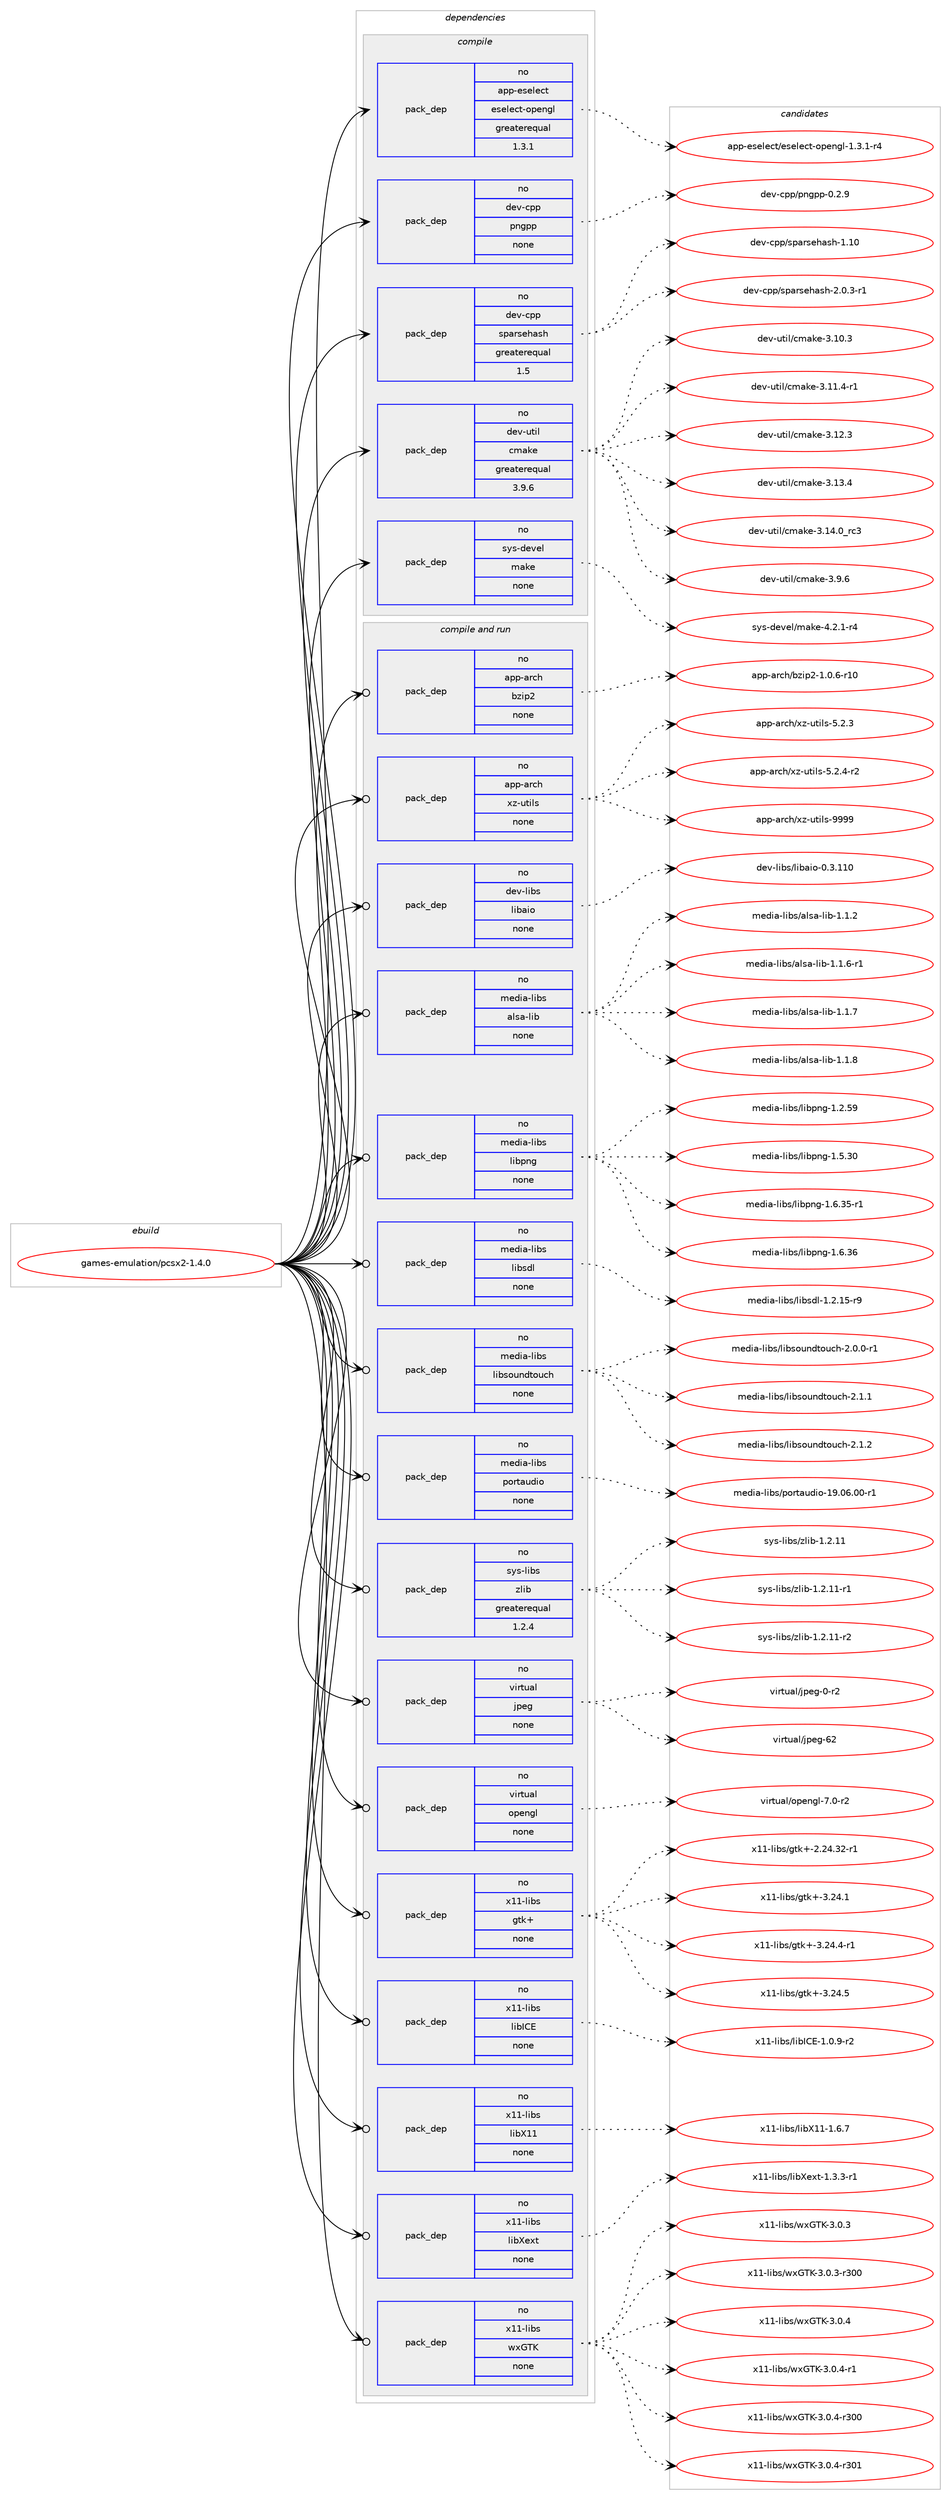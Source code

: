 digraph prolog {

# *************
# Graph options
# *************

newrank=true;
concentrate=true;
compound=true;
graph [rankdir=LR,fontname=Helvetica,fontsize=10,ranksep=1.5];#, ranksep=2.5, nodesep=0.2];
edge  [arrowhead=vee];
node  [fontname=Helvetica,fontsize=10];

# **********
# The ebuild
# **********

subgraph cluster_leftcol {
color=gray;
rank=same;
label=<<i>ebuild</i>>;
id [label="games-emulation/pcsx2-1.4.0", color=red, width=4, href="../games-emulation/pcsx2-1.4.0.svg"];
}

# ****************
# The dependencies
# ****************

subgraph cluster_midcol {
color=gray;
label=<<i>dependencies</i>>;
subgraph cluster_compile {
fillcolor="#eeeeee";
style=filled;
label=<<i>compile</i>>;
subgraph pack1105957 {
dependency1556134 [label=<<TABLE BORDER="0" CELLBORDER="1" CELLSPACING="0" CELLPADDING="4" WIDTH="220"><TR><TD ROWSPAN="6" CELLPADDING="30">pack_dep</TD></TR><TR><TD WIDTH="110">no</TD></TR><TR><TD>app-eselect</TD></TR><TR><TD>eselect-opengl</TD></TR><TR><TD>greaterequal</TD></TR><TR><TD>1.3.1</TD></TR></TABLE>>, shape=none, color=blue];
}
id:e -> dependency1556134:w [weight=20,style="solid",arrowhead="vee"];
subgraph pack1105958 {
dependency1556135 [label=<<TABLE BORDER="0" CELLBORDER="1" CELLSPACING="0" CELLPADDING="4" WIDTH="220"><TR><TD ROWSPAN="6" CELLPADDING="30">pack_dep</TD></TR><TR><TD WIDTH="110">no</TD></TR><TR><TD>dev-cpp</TD></TR><TR><TD>pngpp</TD></TR><TR><TD>none</TD></TR><TR><TD></TD></TR></TABLE>>, shape=none, color=blue];
}
id:e -> dependency1556135:w [weight=20,style="solid",arrowhead="vee"];
subgraph pack1105959 {
dependency1556136 [label=<<TABLE BORDER="0" CELLBORDER="1" CELLSPACING="0" CELLPADDING="4" WIDTH="220"><TR><TD ROWSPAN="6" CELLPADDING="30">pack_dep</TD></TR><TR><TD WIDTH="110">no</TD></TR><TR><TD>dev-cpp</TD></TR><TR><TD>sparsehash</TD></TR><TR><TD>greaterequal</TD></TR><TR><TD>1.5</TD></TR></TABLE>>, shape=none, color=blue];
}
id:e -> dependency1556136:w [weight=20,style="solid",arrowhead="vee"];
subgraph pack1105960 {
dependency1556137 [label=<<TABLE BORDER="0" CELLBORDER="1" CELLSPACING="0" CELLPADDING="4" WIDTH="220"><TR><TD ROWSPAN="6" CELLPADDING="30">pack_dep</TD></TR><TR><TD WIDTH="110">no</TD></TR><TR><TD>dev-util</TD></TR><TR><TD>cmake</TD></TR><TR><TD>greaterequal</TD></TR><TR><TD>3.9.6</TD></TR></TABLE>>, shape=none, color=blue];
}
id:e -> dependency1556137:w [weight=20,style="solid",arrowhead="vee"];
subgraph pack1105961 {
dependency1556138 [label=<<TABLE BORDER="0" CELLBORDER="1" CELLSPACING="0" CELLPADDING="4" WIDTH="220"><TR><TD ROWSPAN="6" CELLPADDING="30">pack_dep</TD></TR><TR><TD WIDTH="110">no</TD></TR><TR><TD>sys-devel</TD></TR><TR><TD>make</TD></TR><TR><TD>none</TD></TR><TR><TD></TD></TR></TABLE>>, shape=none, color=blue];
}
id:e -> dependency1556138:w [weight=20,style="solid",arrowhead="vee"];
}
subgraph cluster_compileandrun {
fillcolor="#eeeeee";
style=filled;
label=<<i>compile and run</i>>;
subgraph pack1105962 {
dependency1556139 [label=<<TABLE BORDER="0" CELLBORDER="1" CELLSPACING="0" CELLPADDING="4" WIDTH="220"><TR><TD ROWSPAN="6" CELLPADDING="30">pack_dep</TD></TR><TR><TD WIDTH="110">no</TD></TR><TR><TD>app-arch</TD></TR><TR><TD>bzip2</TD></TR><TR><TD>none</TD></TR><TR><TD></TD></TR></TABLE>>, shape=none, color=blue];
}
id:e -> dependency1556139:w [weight=20,style="solid",arrowhead="odotvee"];
subgraph pack1105963 {
dependency1556140 [label=<<TABLE BORDER="0" CELLBORDER="1" CELLSPACING="0" CELLPADDING="4" WIDTH="220"><TR><TD ROWSPAN="6" CELLPADDING="30">pack_dep</TD></TR><TR><TD WIDTH="110">no</TD></TR><TR><TD>app-arch</TD></TR><TR><TD>xz-utils</TD></TR><TR><TD>none</TD></TR><TR><TD></TD></TR></TABLE>>, shape=none, color=blue];
}
id:e -> dependency1556140:w [weight=20,style="solid",arrowhead="odotvee"];
subgraph pack1105964 {
dependency1556141 [label=<<TABLE BORDER="0" CELLBORDER="1" CELLSPACING="0" CELLPADDING="4" WIDTH="220"><TR><TD ROWSPAN="6" CELLPADDING="30">pack_dep</TD></TR><TR><TD WIDTH="110">no</TD></TR><TR><TD>dev-libs</TD></TR><TR><TD>libaio</TD></TR><TR><TD>none</TD></TR><TR><TD></TD></TR></TABLE>>, shape=none, color=blue];
}
id:e -> dependency1556141:w [weight=20,style="solid",arrowhead="odotvee"];
subgraph pack1105965 {
dependency1556142 [label=<<TABLE BORDER="0" CELLBORDER="1" CELLSPACING="0" CELLPADDING="4" WIDTH="220"><TR><TD ROWSPAN="6" CELLPADDING="30">pack_dep</TD></TR><TR><TD WIDTH="110">no</TD></TR><TR><TD>media-libs</TD></TR><TR><TD>alsa-lib</TD></TR><TR><TD>none</TD></TR><TR><TD></TD></TR></TABLE>>, shape=none, color=blue];
}
id:e -> dependency1556142:w [weight=20,style="solid",arrowhead="odotvee"];
subgraph pack1105966 {
dependency1556143 [label=<<TABLE BORDER="0" CELLBORDER="1" CELLSPACING="0" CELLPADDING="4" WIDTH="220"><TR><TD ROWSPAN="6" CELLPADDING="30">pack_dep</TD></TR><TR><TD WIDTH="110">no</TD></TR><TR><TD>media-libs</TD></TR><TR><TD>libpng</TD></TR><TR><TD>none</TD></TR><TR><TD></TD></TR></TABLE>>, shape=none, color=blue];
}
id:e -> dependency1556143:w [weight=20,style="solid",arrowhead="odotvee"];
subgraph pack1105967 {
dependency1556144 [label=<<TABLE BORDER="0" CELLBORDER="1" CELLSPACING="0" CELLPADDING="4" WIDTH="220"><TR><TD ROWSPAN="6" CELLPADDING="30">pack_dep</TD></TR><TR><TD WIDTH="110">no</TD></TR><TR><TD>media-libs</TD></TR><TR><TD>libsdl</TD></TR><TR><TD>none</TD></TR><TR><TD></TD></TR></TABLE>>, shape=none, color=blue];
}
id:e -> dependency1556144:w [weight=20,style="solid",arrowhead="odotvee"];
subgraph pack1105968 {
dependency1556145 [label=<<TABLE BORDER="0" CELLBORDER="1" CELLSPACING="0" CELLPADDING="4" WIDTH="220"><TR><TD ROWSPAN="6" CELLPADDING="30">pack_dep</TD></TR><TR><TD WIDTH="110">no</TD></TR><TR><TD>media-libs</TD></TR><TR><TD>libsoundtouch</TD></TR><TR><TD>none</TD></TR><TR><TD></TD></TR></TABLE>>, shape=none, color=blue];
}
id:e -> dependency1556145:w [weight=20,style="solid",arrowhead="odotvee"];
subgraph pack1105969 {
dependency1556146 [label=<<TABLE BORDER="0" CELLBORDER="1" CELLSPACING="0" CELLPADDING="4" WIDTH="220"><TR><TD ROWSPAN="6" CELLPADDING="30">pack_dep</TD></TR><TR><TD WIDTH="110">no</TD></TR><TR><TD>media-libs</TD></TR><TR><TD>portaudio</TD></TR><TR><TD>none</TD></TR><TR><TD></TD></TR></TABLE>>, shape=none, color=blue];
}
id:e -> dependency1556146:w [weight=20,style="solid",arrowhead="odotvee"];
subgraph pack1105970 {
dependency1556147 [label=<<TABLE BORDER="0" CELLBORDER="1" CELLSPACING="0" CELLPADDING="4" WIDTH="220"><TR><TD ROWSPAN="6" CELLPADDING="30">pack_dep</TD></TR><TR><TD WIDTH="110">no</TD></TR><TR><TD>sys-libs</TD></TR><TR><TD>zlib</TD></TR><TR><TD>greaterequal</TD></TR><TR><TD>1.2.4</TD></TR></TABLE>>, shape=none, color=blue];
}
id:e -> dependency1556147:w [weight=20,style="solid",arrowhead="odotvee"];
subgraph pack1105971 {
dependency1556148 [label=<<TABLE BORDER="0" CELLBORDER="1" CELLSPACING="0" CELLPADDING="4" WIDTH="220"><TR><TD ROWSPAN="6" CELLPADDING="30">pack_dep</TD></TR><TR><TD WIDTH="110">no</TD></TR><TR><TD>virtual</TD></TR><TR><TD>jpeg</TD></TR><TR><TD>none</TD></TR><TR><TD></TD></TR></TABLE>>, shape=none, color=blue];
}
id:e -> dependency1556148:w [weight=20,style="solid",arrowhead="odotvee"];
subgraph pack1105972 {
dependency1556149 [label=<<TABLE BORDER="0" CELLBORDER="1" CELLSPACING="0" CELLPADDING="4" WIDTH="220"><TR><TD ROWSPAN="6" CELLPADDING="30">pack_dep</TD></TR><TR><TD WIDTH="110">no</TD></TR><TR><TD>virtual</TD></TR><TR><TD>opengl</TD></TR><TR><TD>none</TD></TR><TR><TD></TD></TR></TABLE>>, shape=none, color=blue];
}
id:e -> dependency1556149:w [weight=20,style="solid",arrowhead="odotvee"];
subgraph pack1105973 {
dependency1556150 [label=<<TABLE BORDER="0" CELLBORDER="1" CELLSPACING="0" CELLPADDING="4" WIDTH="220"><TR><TD ROWSPAN="6" CELLPADDING="30">pack_dep</TD></TR><TR><TD WIDTH="110">no</TD></TR><TR><TD>x11-libs</TD></TR><TR><TD>gtk+</TD></TR><TR><TD>none</TD></TR><TR><TD></TD></TR></TABLE>>, shape=none, color=blue];
}
id:e -> dependency1556150:w [weight=20,style="solid",arrowhead="odotvee"];
subgraph pack1105974 {
dependency1556151 [label=<<TABLE BORDER="0" CELLBORDER="1" CELLSPACING="0" CELLPADDING="4" WIDTH="220"><TR><TD ROWSPAN="6" CELLPADDING="30">pack_dep</TD></TR><TR><TD WIDTH="110">no</TD></TR><TR><TD>x11-libs</TD></TR><TR><TD>libICE</TD></TR><TR><TD>none</TD></TR><TR><TD></TD></TR></TABLE>>, shape=none, color=blue];
}
id:e -> dependency1556151:w [weight=20,style="solid",arrowhead="odotvee"];
subgraph pack1105975 {
dependency1556152 [label=<<TABLE BORDER="0" CELLBORDER="1" CELLSPACING="0" CELLPADDING="4" WIDTH="220"><TR><TD ROWSPAN="6" CELLPADDING="30">pack_dep</TD></TR><TR><TD WIDTH="110">no</TD></TR><TR><TD>x11-libs</TD></TR><TR><TD>libX11</TD></TR><TR><TD>none</TD></TR><TR><TD></TD></TR></TABLE>>, shape=none, color=blue];
}
id:e -> dependency1556152:w [weight=20,style="solid",arrowhead="odotvee"];
subgraph pack1105976 {
dependency1556153 [label=<<TABLE BORDER="0" CELLBORDER="1" CELLSPACING="0" CELLPADDING="4" WIDTH="220"><TR><TD ROWSPAN="6" CELLPADDING="30">pack_dep</TD></TR><TR><TD WIDTH="110">no</TD></TR><TR><TD>x11-libs</TD></TR><TR><TD>libXext</TD></TR><TR><TD>none</TD></TR><TR><TD></TD></TR></TABLE>>, shape=none, color=blue];
}
id:e -> dependency1556153:w [weight=20,style="solid",arrowhead="odotvee"];
subgraph pack1105977 {
dependency1556154 [label=<<TABLE BORDER="0" CELLBORDER="1" CELLSPACING="0" CELLPADDING="4" WIDTH="220"><TR><TD ROWSPAN="6" CELLPADDING="30">pack_dep</TD></TR><TR><TD WIDTH="110">no</TD></TR><TR><TD>x11-libs</TD></TR><TR><TD>wxGTK</TD></TR><TR><TD>none</TD></TR><TR><TD></TD></TR></TABLE>>, shape=none, color=blue];
}
id:e -> dependency1556154:w [weight=20,style="solid",arrowhead="odotvee"];
}
subgraph cluster_run {
fillcolor="#eeeeee";
style=filled;
label=<<i>run</i>>;
}
}

# **************
# The candidates
# **************

subgraph cluster_choices {
rank=same;
color=gray;
label=<<i>candidates</i>>;

subgraph choice1105957 {
color=black;
nodesep=1;
choice9711211245101115101108101991164710111510110810199116451111121011101031084549465146494511452 [label="app-eselect/eselect-opengl-1.3.1-r4", color=red, width=4,href="../app-eselect/eselect-opengl-1.3.1-r4.svg"];
dependency1556134:e -> choice9711211245101115101108101991164710111510110810199116451111121011101031084549465146494511452:w [style=dotted,weight="100"];
}
subgraph choice1105958 {
color=black;
nodesep=1;
choice100101118459911211247112110103112112454846504657 [label="dev-cpp/pngpp-0.2.9", color=red, width=4,href="../dev-cpp/pngpp-0.2.9.svg"];
dependency1556135:e -> choice100101118459911211247112110103112112454846504657:w [style=dotted,weight="100"];
}
subgraph choice1105959 {
color=black;
nodesep=1;
choice10010111845991121124711511297114115101104971151044549464948 [label="dev-cpp/sparsehash-1.10", color=red, width=4,href="../dev-cpp/sparsehash-1.10.svg"];
choice10010111845991121124711511297114115101104971151044550464846514511449 [label="dev-cpp/sparsehash-2.0.3-r1", color=red, width=4,href="../dev-cpp/sparsehash-2.0.3-r1.svg"];
dependency1556136:e -> choice10010111845991121124711511297114115101104971151044549464948:w [style=dotted,weight="100"];
dependency1556136:e -> choice10010111845991121124711511297114115101104971151044550464846514511449:w [style=dotted,weight="100"];
}
subgraph choice1105960 {
color=black;
nodesep=1;
choice1001011184511711610510847991099710710145514649484651 [label="dev-util/cmake-3.10.3", color=red, width=4,href="../dev-util/cmake-3.10.3.svg"];
choice10010111845117116105108479910997107101455146494946524511449 [label="dev-util/cmake-3.11.4-r1", color=red, width=4,href="../dev-util/cmake-3.11.4-r1.svg"];
choice1001011184511711610510847991099710710145514649504651 [label="dev-util/cmake-3.12.3", color=red, width=4,href="../dev-util/cmake-3.12.3.svg"];
choice1001011184511711610510847991099710710145514649514652 [label="dev-util/cmake-3.13.4", color=red, width=4,href="../dev-util/cmake-3.13.4.svg"];
choice1001011184511711610510847991099710710145514649524648951149951 [label="dev-util/cmake-3.14.0_rc3", color=red, width=4,href="../dev-util/cmake-3.14.0_rc3.svg"];
choice10010111845117116105108479910997107101455146574654 [label="dev-util/cmake-3.9.6", color=red, width=4,href="../dev-util/cmake-3.9.6.svg"];
dependency1556137:e -> choice1001011184511711610510847991099710710145514649484651:w [style=dotted,weight="100"];
dependency1556137:e -> choice10010111845117116105108479910997107101455146494946524511449:w [style=dotted,weight="100"];
dependency1556137:e -> choice1001011184511711610510847991099710710145514649504651:w [style=dotted,weight="100"];
dependency1556137:e -> choice1001011184511711610510847991099710710145514649514652:w [style=dotted,weight="100"];
dependency1556137:e -> choice1001011184511711610510847991099710710145514649524648951149951:w [style=dotted,weight="100"];
dependency1556137:e -> choice10010111845117116105108479910997107101455146574654:w [style=dotted,weight="100"];
}
subgraph choice1105961 {
color=black;
nodesep=1;
choice1151211154510010111810110847109971071014552465046494511452 [label="sys-devel/make-4.2.1-r4", color=red, width=4,href="../sys-devel/make-4.2.1-r4.svg"];
dependency1556138:e -> choice1151211154510010111810110847109971071014552465046494511452:w [style=dotted,weight="100"];
}
subgraph choice1105962 {
color=black;
nodesep=1;
choice97112112459711499104479812210511250454946484654451144948 [label="app-arch/bzip2-1.0.6-r10", color=red, width=4,href="../app-arch/bzip2-1.0.6-r10.svg"];
dependency1556139:e -> choice97112112459711499104479812210511250454946484654451144948:w [style=dotted,weight="100"];
}
subgraph choice1105963 {
color=black;
nodesep=1;
choice971121124597114991044712012245117116105108115455346504651 [label="app-arch/xz-utils-5.2.3", color=red, width=4,href="../app-arch/xz-utils-5.2.3.svg"];
choice9711211245971149910447120122451171161051081154553465046524511450 [label="app-arch/xz-utils-5.2.4-r2", color=red, width=4,href="../app-arch/xz-utils-5.2.4-r2.svg"];
choice9711211245971149910447120122451171161051081154557575757 [label="app-arch/xz-utils-9999", color=red, width=4,href="../app-arch/xz-utils-9999.svg"];
dependency1556140:e -> choice971121124597114991044712012245117116105108115455346504651:w [style=dotted,weight="100"];
dependency1556140:e -> choice9711211245971149910447120122451171161051081154553465046524511450:w [style=dotted,weight="100"];
dependency1556140:e -> choice9711211245971149910447120122451171161051081154557575757:w [style=dotted,weight="100"];
}
subgraph choice1105964 {
color=black;
nodesep=1;
choice10010111845108105981154710810598971051114548465146494948 [label="dev-libs/libaio-0.3.110", color=red, width=4,href="../dev-libs/libaio-0.3.110.svg"];
dependency1556141:e -> choice10010111845108105981154710810598971051114548465146494948:w [style=dotted,weight="100"];
}
subgraph choice1105965 {
color=black;
nodesep=1;
choice1091011001059745108105981154797108115974510810598454946494650 [label="media-libs/alsa-lib-1.1.2", color=red, width=4,href="../media-libs/alsa-lib-1.1.2.svg"];
choice10910110010597451081059811547971081159745108105984549464946544511449 [label="media-libs/alsa-lib-1.1.6-r1", color=red, width=4,href="../media-libs/alsa-lib-1.1.6-r1.svg"];
choice1091011001059745108105981154797108115974510810598454946494655 [label="media-libs/alsa-lib-1.1.7", color=red, width=4,href="../media-libs/alsa-lib-1.1.7.svg"];
choice1091011001059745108105981154797108115974510810598454946494656 [label="media-libs/alsa-lib-1.1.8", color=red, width=4,href="../media-libs/alsa-lib-1.1.8.svg"];
dependency1556142:e -> choice1091011001059745108105981154797108115974510810598454946494650:w [style=dotted,weight="100"];
dependency1556142:e -> choice10910110010597451081059811547971081159745108105984549464946544511449:w [style=dotted,weight="100"];
dependency1556142:e -> choice1091011001059745108105981154797108115974510810598454946494655:w [style=dotted,weight="100"];
dependency1556142:e -> choice1091011001059745108105981154797108115974510810598454946494656:w [style=dotted,weight="100"];
}
subgraph choice1105966 {
color=black;
nodesep=1;
choice109101100105974510810598115471081059811211010345494650465357 [label="media-libs/libpng-1.2.59", color=red, width=4,href="../media-libs/libpng-1.2.59.svg"];
choice109101100105974510810598115471081059811211010345494653465148 [label="media-libs/libpng-1.5.30", color=red, width=4,href="../media-libs/libpng-1.5.30.svg"];
choice1091011001059745108105981154710810598112110103454946544651534511449 [label="media-libs/libpng-1.6.35-r1", color=red, width=4,href="../media-libs/libpng-1.6.35-r1.svg"];
choice109101100105974510810598115471081059811211010345494654465154 [label="media-libs/libpng-1.6.36", color=red, width=4,href="../media-libs/libpng-1.6.36.svg"];
dependency1556143:e -> choice109101100105974510810598115471081059811211010345494650465357:w [style=dotted,weight="100"];
dependency1556143:e -> choice109101100105974510810598115471081059811211010345494653465148:w [style=dotted,weight="100"];
dependency1556143:e -> choice1091011001059745108105981154710810598112110103454946544651534511449:w [style=dotted,weight="100"];
dependency1556143:e -> choice109101100105974510810598115471081059811211010345494654465154:w [style=dotted,weight="100"];
}
subgraph choice1105967 {
color=black;
nodesep=1;
choice1091011001059745108105981154710810598115100108454946504649534511457 [label="media-libs/libsdl-1.2.15-r9", color=red, width=4,href="../media-libs/libsdl-1.2.15-r9.svg"];
dependency1556144:e -> choice1091011001059745108105981154710810598115100108454946504649534511457:w [style=dotted,weight="100"];
}
subgraph choice1105968 {
color=black;
nodesep=1;
choice1091011001059745108105981154710810598115111117110100116111117991044550464846484511449 [label="media-libs/libsoundtouch-2.0.0-r1", color=red, width=4,href="../media-libs/libsoundtouch-2.0.0-r1.svg"];
choice109101100105974510810598115471081059811511111711010011611111799104455046494649 [label="media-libs/libsoundtouch-2.1.1", color=red, width=4,href="../media-libs/libsoundtouch-2.1.1.svg"];
choice109101100105974510810598115471081059811511111711010011611111799104455046494650 [label="media-libs/libsoundtouch-2.1.2", color=red, width=4,href="../media-libs/libsoundtouch-2.1.2.svg"];
dependency1556145:e -> choice1091011001059745108105981154710810598115111117110100116111117991044550464846484511449:w [style=dotted,weight="100"];
dependency1556145:e -> choice109101100105974510810598115471081059811511111711010011611111799104455046494649:w [style=dotted,weight="100"];
dependency1556145:e -> choice109101100105974510810598115471081059811511111711010011611111799104455046494650:w [style=dotted,weight="100"];
}
subgraph choice1105969 {
color=black;
nodesep=1;
choice10910110010597451081059811547112111114116971171001051114549574648544648484511449 [label="media-libs/portaudio-19.06.00-r1", color=red, width=4,href="../media-libs/portaudio-19.06.00-r1.svg"];
dependency1556146:e -> choice10910110010597451081059811547112111114116971171001051114549574648544648484511449:w [style=dotted,weight="100"];
}
subgraph choice1105970 {
color=black;
nodesep=1;
choice1151211154510810598115471221081059845494650464949 [label="sys-libs/zlib-1.2.11", color=red, width=4,href="../sys-libs/zlib-1.2.11.svg"];
choice11512111545108105981154712210810598454946504649494511449 [label="sys-libs/zlib-1.2.11-r1", color=red, width=4,href="../sys-libs/zlib-1.2.11-r1.svg"];
choice11512111545108105981154712210810598454946504649494511450 [label="sys-libs/zlib-1.2.11-r2", color=red, width=4,href="../sys-libs/zlib-1.2.11-r2.svg"];
dependency1556147:e -> choice1151211154510810598115471221081059845494650464949:w [style=dotted,weight="100"];
dependency1556147:e -> choice11512111545108105981154712210810598454946504649494511449:w [style=dotted,weight="100"];
dependency1556147:e -> choice11512111545108105981154712210810598454946504649494511450:w [style=dotted,weight="100"];
}
subgraph choice1105971 {
color=black;
nodesep=1;
choice118105114116117971084710611210110345484511450 [label="virtual/jpeg-0-r2", color=red, width=4,href="../virtual/jpeg-0-r2.svg"];
choice1181051141161179710847106112101103455450 [label="virtual/jpeg-62", color=red, width=4,href="../virtual/jpeg-62.svg"];
dependency1556148:e -> choice118105114116117971084710611210110345484511450:w [style=dotted,weight="100"];
dependency1556148:e -> choice1181051141161179710847106112101103455450:w [style=dotted,weight="100"];
}
subgraph choice1105972 {
color=black;
nodesep=1;
choice1181051141161179710847111112101110103108455546484511450 [label="virtual/opengl-7.0-r2", color=red, width=4,href="../virtual/opengl-7.0-r2.svg"];
dependency1556149:e -> choice1181051141161179710847111112101110103108455546484511450:w [style=dotted,weight="100"];
}
subgraph choice1105973 {
color=black;
nodesep=1;
choice12049494510810598115471031161074345504650524651504511449 [label="x11-libs/gtk+-2.24.32-r1", color=red, width=4,href="../x11-libs/gtk+-2.24.32-r1.svg"];
choice12049494510810598115471031161074345514650524649 [label="x11-libs/gtk+-3.24.1", color=red, width=4,href="../x11-libs/gtk+-3.24.1.svg"];
choice120494945108105981154710311610743455146505246524511449 [label="x11-libs/gtk+-3.24.4-r1", color=red, width=4,href="../x11-libs/gtk+-3.24.4-r1.svg"];
choice12049494510810598115471031161074345514650524653 [label="x11-libs/gtk+-3.24.5", color=red, width=4,href="../x11-libs/gtk+-3.24.5.svg"];
dependency1556150:e -> choice12049494510810598115471031161074345504650524651504511449:w [style=dotted,weight="100"];
dependency1556150:e -> choice12049494510810598115471031161074345514650524649:w [style=dotted,weight="100"];
dependency1556150:e -> choice120494945108105981154710311610743455146505246524511449:w [style=dotted,weight="100"];
dependency1556150:e -> choice12049494510810598115471031161074345514650524653:w [style=dotted,weight="100"];
}
subgraph choice1105974 {
color=black;
nodesep=1;
choice1204949451081059811547108105987367694549464846574511450 [label="x11-libs/libICE-1.0.9-r2", color=red, width=4,href="../x11-libs/libICE-1.0.9-r2.svg"];
dependency1556151:e -> choice1204949451081059811547108105987367694549464846574511450:w [style=dotted,weight="100"];
}
subgraph choice1105975 {
color=black;
nodesep=1;
choice120494945108105981154710810598884949454946544655 [label="x11-libs/libX11-1.6.7", color=red, width=4,href="../x11-libs/libX11-1.6.7.svg"];
dependency1556152:e -> choice120494945108105981154710810598884949454946544655:w [style=dotted,weight="100"];
}
subgraph choice1105976 {
color=black;
nodesep=1;
choice120494945108105981154710810598881011201164549465146514511449 [label="x11-libs/libXext-1.3.3-r1", color=red, width=4,href="../x11-libs/libXext-1.3.3-r1.svg"];
dependency1556153:e -> choice120494945108105981154710810598881011201164549465146514511449:w [style=dotted,weight="100"];
}
subgraph choice1105977 {
color=black;
nodesep=1;
choice1204949451081059811547119120718475455146484651 [label="x11-libs/wxGTK-3.0.3", color=red, width=4,href="../x11-libs/wxGTK-3.0.3.svg"];
choice120494945108105981154711912071847545514648465145114514848 [label="x11-libs/wxGTK-3.0.3-r300", color=red, width=4,href="../x11-libs/wxGTK-3.0.3-r300.svg"];
choice1204949451081059811547119120718475455146484652 [label="x11-libs/wxGTK-3.0.4", color=red, width=4,href="../x11-libs/wxGTK-3.0.4.svg"];
choice12049494510810598115471191207184754551464846524511449 [label="x11-libs/wxGTK-3.0.4-r1", color=red, width=4,href="../x11-libs/wxGTK-3.0.4-r1.svg"];
choice120494945108105981154711912071847545514648465245114514848 [label="x11-libs/wxGTK-3.0.4-r300", color=red, width=4,href="../x11-libs/wxGTK-3.0.4-r300.svg"];
choice120494945108105981154711912071847545514648465245114514849 [label="x11-libs/wxGTK-3.0.4-r301", color=red, width=4,href="../x11-libs/wxGTK-3.0.4-r301.svg"];
dependency1556154:e -> choice1204949451081059811547119120718475455146484651:w [style=dotted,weight="100"];
dependency1556154:e -> choice120494945108105981154711912071847545514648465145114514848:w [style=dotted,weight="100"];
dependency1556154:e -> choice1204949451081059811547119120718475455146484652:w [style=dotted,weight="100"];
dependency1556154:e -> choice12049494510810598115471191207184754551464846524511449:w [style=dotted,weight="100"];
dependency1556154:e -> choice120494945108105981154711912071847545514648465245114514848:w [style=dotted,weight="100"];
dependency1556154:e -> choice120494945108105981154711912071847545514648465245114514849:w [style=dotted,weight="100"];
}
}

}
